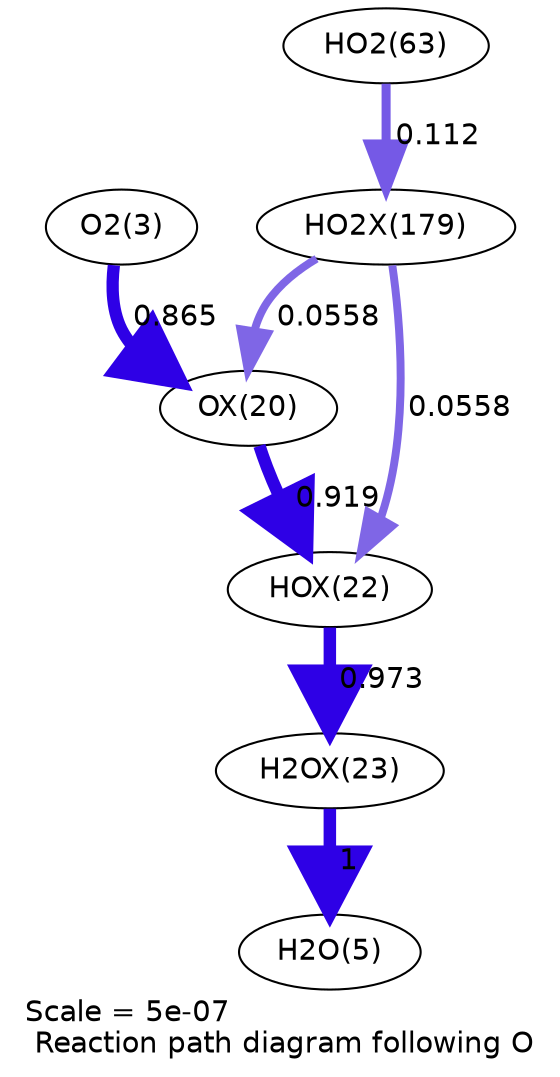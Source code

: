 digraph reaction_paths {
center=1;
s5 -> s55[fontname="Helvetica", penwidth=5.89, arrowsize=2.95, color="0.7, 1.36, 0.9"
, label=" 0.865"];
s55 -> s57[fontname="Helvetica", penwidth=5.94, arrowsize=2.97, color="0.7, 1.42, 0.9"
, label=" 0.919"];
s76 -> s55[fontname="Helvetica", penwidth=3.82, arrowsize=1.91, color="0.7, 0.556, 0.9"
, label=" 0.0558"];
s57 -> s58[fontname="Helvetica", penwidth=5.98, arrowsize=2.99, color="0.7, 1.47, 0.9"
, label=" 0.973"];
s76 -> s57[fontname="Helvetica", penwidth=3.82, arrowsize=1.91, color="0.7, 0.556, 0.9"
, label=" 0.0558"];
s58 -> s7[fontname="Helvetica", penwidth=6, arrowsize=3, color="0.7, 1.5, 0.9"
, label=" 1"];
s27 -> s76[fontname="Helvetica", penwidth=4.34, arrowsize=2.17, color="0.7, 0.612, 0.9"
, label=" 0.112"];
s5 [ fontname="Helvetica", label="O2(3)"];
s7 [ fontname="Helvetica", label="H2O(5)"];
s27 [ fontname="Helvetica", label="HO2(63)"];
s55 [ fontname="Helvetica", label="OX(20)"];
s57 [ fontname="Helvetica", label="HOX(22)"];
s58 [ fontname="Helvetica", label="H2OX(23)"];
s76 [ fontname="Helvetica", label="HO2X(179)"];
 label = "Scale = 5e-07\l Reaction path diagram following O";
 fontname = "Helvetica";
}
